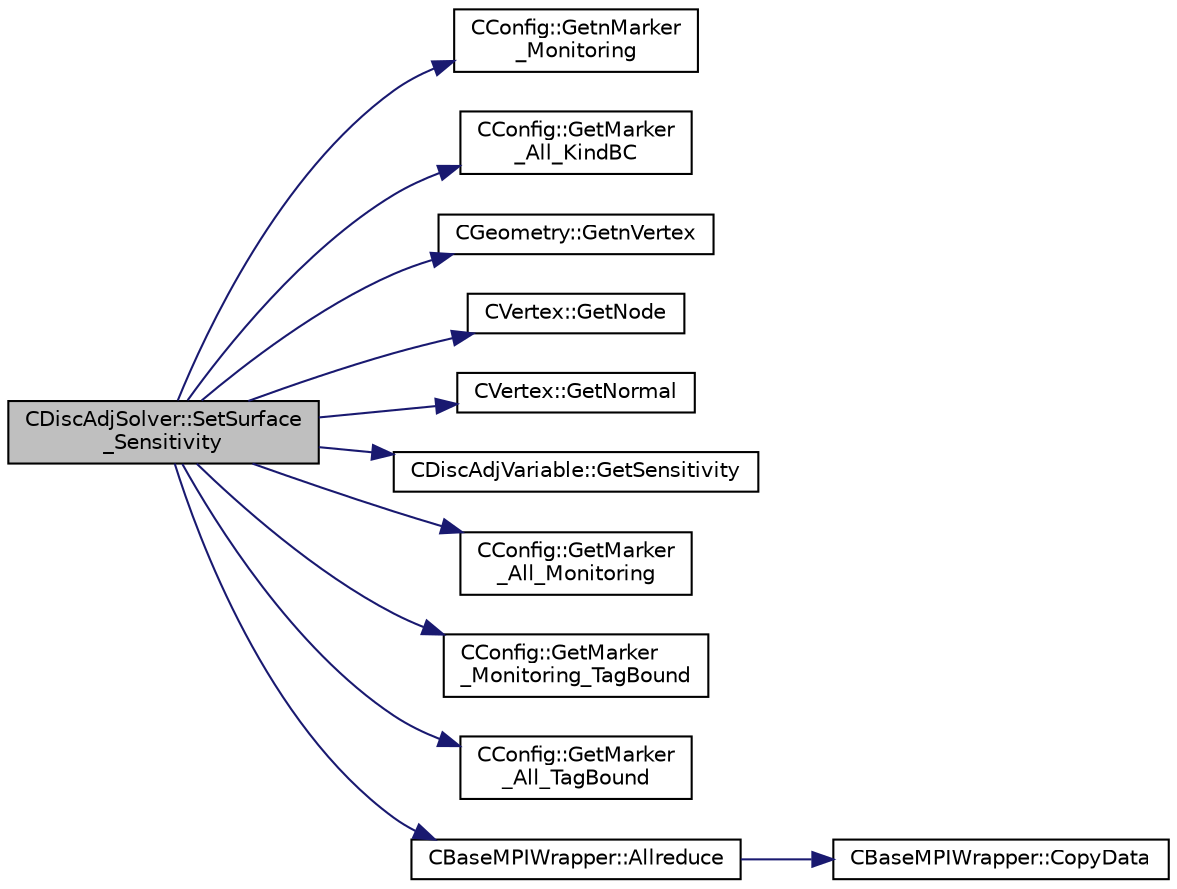 digraph "CDiscAdjSolver::SetSurface_Sensitivity"
{
  edge [fontname="Helvetica",fontsize="10",labelfontname="Helvetica",labelfontsize="10"];
  node [fontname="Helvetica",fontsize="10",shape=record];
  rankdir="LR";
  Node353 [label="CDiscAdjSolver::SetSurface\l_Sensitivity",height=0.2,width=0.4,color="black", fillcolor="grey75", style="filled", fontcolor="black"];
  Node353 -> Node354 [color="midnightblue",fontsize="10",style="solid",fontname="Helvetica"];
  Node354 [label="CConfig::GetnMarker\l_Monitoring",height=0.2,width=0.4,color="black", fillcolor="white", style="filled",URL="$class_c_config.html#a62a92b26c1300323f4a4a035ec19af1a",tooltip="Get the total number of monitoring markers. "];
  Node353 -> Node355 [color="midnightblue",fontsize="10",style="solid",fontname="Helvetica"];
  Node355 [label="CConfig::GetMarker\l_All_KindBC",height=0.2,width=0.4,color="black", fillcolor="white", style="filled",URL="$class_c_config.html#a57d43acc1457d2d27095ce006218862e",tooltip="Get the kind of boundary for each marker. "];
  Node353 -> Node356 [color="midnightblue",fontsize="10",style="solid",fontname="Helvetica"];
  Node356 [label="CGeometry::GetnVertex",height=0.2,width=0.4,color="black", fillcolor="white", style="filled",URL="$class_c_geometry.html#a55427e474834af1941e13750b17975be",tooltip="Get number of vertices. "];
  Node353 -> Node357 [color="midnightblue",fontsize="10",style="solid",fontname="Helvetica"];
  Node357 [label="CVertex::GetNode",height=0.2,width=0.4,color="black", fillcolor="white", style="filled",URL="$class_c_vertex.html#a95c513bf927464157ed96b6c79779a1f",tooltip="Get the node of the vertex. "];
  Node353 -> Node358 [color="midnightblue",fontsize="10",style="solid",fontname="Helvetica"];
  Node358 [label="CVertex::GetNormal",height=0.2,width=0.4,color="black", fillcolor="white", style="filled",URL="$class_c_vertex.html#a0d289163c6f3384822fcb9ae86fc1c39",tooltip="Copy the the normal vector of a face. "];
  Node353 -> Node359 [color="midnightblue",fontsize="10",style="solid",fontname="Helvetica"];
  Node359 [label="CDiscAdjVariable::GetSensitivity",height=0.2,width=0.4,color="black", fillcolor="white", style="filled",URL="$class_c_disc_adj_variable.html#a3c0485759c88ff40484919def6eb4186",tooltip="Get the Sensitivity at the node. "];
  Node353 -> Node360 [color="midnightblue",fontsize="10",style="solid",fontname="Helvetica"];
  Node360 [label="CConfig::GetMarker\l_All_Monitoring",height=0.2,width=0.4,color="black", fillcolor="white", style="filled",URL="$class_c_config.html#a942619938b389de95268bce31434c276",tooltip="Get the monitoring information for a marker val_marker. "];
  Node353 -> Node361 [color="midnightblue",fontsize="10",style="solid",fontname="Helvetica"];
  Node361 [label="CConfig::GetMarker\l_Monitoring_TagBound",height=0.2,width=0.4,color="black", fillcolor="white", style="filled",URL="$class_c_config.html#a5bf47083eec0b00543d3d8c387f41ab2",tooltip="Get the name of the surface defined in the geometry file. "];
  Node353 -> Node362 [color="midnightblue",fontsize="10",style="solid",fontname="Helvetica"];
  Node362 [label="CConfig::GetMarker\l_All_TagBound",height=0.2,width=0.4,color="black", fillcolor="white", style="filled",URL="$class_c_config.html#a967e969a3beb24bb6e57d7036af003be",tooltip="Get the index of the surface defined in the geometry file. "];
  Node353 -> Node363 [color="midnightblue",fontsize="10",style="solid",fontname="Helvetica"];
  Node363 [label="CBaseMPIWrapper::Allreduce",height=0.2,width=0.4,color="black", fillcolor="white", style="filled",URL="$class_c_base_m_p_i_wrapper.html#a637b6fd917a8ca91ce748ba88e0d66b6"];
  Node363 -> Node364 [color="midnightblue",fontsize="10",style="solid",fontname="Helvetica"];
  Node364 [label="CBaseMPIWrapper::CopyData",height=0.2,width=0.4,color="black", fillcolor="white", style="filled",URL="$class_c_base_m_p_i_wrapper.html#a4725cc1dd65b161b483e812a538a5e36"];
}
